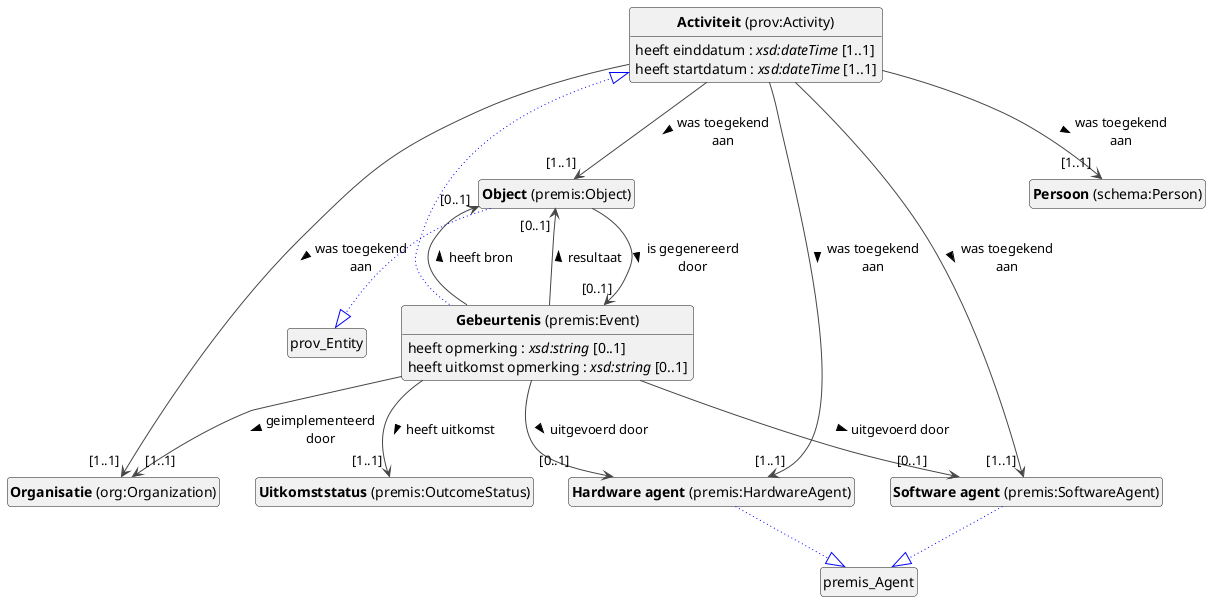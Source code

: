 @startuml
!theme vibrant
skinparam classFontSize 14
!define LIGHTORANGE
skinparam componentStyle uml2
skinparam wrapMessageWidth 100
' skinparam ArrowColor #Maroon
' Remove shadows
skinparam shadowing false
'skinparam linetype polyline
skinparam ArrowMessageAlignment left


class "<b>Activiteit</b> (prov:Activity)" as prov_Activity [[#prov%3AActivity]]
class "<b>Gebeurtenis</b> (premis:Event)" as premis_Event [[#premis%3AEvent]]
class "<b>Object</b> (premis:Object)" as premis_Object [[#premis%3AObject]]
class "<b>Organisatie</b> (org:Organization)" as org_Organization [[#org%3AOrganization]]
class "<b>Uitkomststatus</b> (premis:OutcomeStatus)" as premis_OutcomeStatus [[#premis%3AOutcomeStatus]]
class "<b>Software agent</b> (premis:SoftwareAgent)" as premis_SoftwareAgent [[#premis%3ASoftwareAgent]]
class "<b>Hardware agent</b> (premis:HardwareAgent)" as premis_HardwareAgent [[#premis%3AHardwareAgent]]
class "<b>Persoon</b> (schema:Person)" as schema_Person [[#schema%3APerson]]


prov_Activity : heeft einddatum : <i>xsd:dateTime</i> [1..1]


prov_Activity : heeft startdatum : <i>xsd:dateTime</i> [1..1]


prov_Activity --> "[1..1]" premis_Object : was toegekend aan >
prov_Activity --> "[1..1]" schema_Person : was toegekend aan >
prov_Activity --> "[1..1]" org_Organization : was toegekend aan >
prov_Activity --> "[1..1]" premis_SoftwareAgent : was toegekend aan >
prov_Activity --> "[1..1]" premis_HardwareAgent : was toegekend aan >

premis_Event --|> prov_Activity #blue;line.dotted;text:blue


premis_Event --> "[1..1]" org_Organization : geimplementeerd door >

premis_Event --> "[0..1]" premis_Object : heeft bron >
premis_Event : heeft opmerking : <i>xsd:string</i> [0..1]


premis_Event --> "[1..1]" premis_OutcomeStatus : heeft uitkomst >
premis_Event : heeft uitkomst opmerking : <i>xsd:string</i> [0..1]


premis_Event --> "[0..1]" premis_Object : resultaat >

premis_Event --> "[0..1]" premis_SoftwareAgent : uitgevoerd door >
premis_Event --> "[0..1]" premis_HardwareAgent : uitgevoerd door >

premis_Object --|> prov_Entity #blue;line.dotted;text:blue


premis_Object --> "[0..1]" premis_Event : is gegenereerd door >





premis_SoftwareAgent --|> premis_Agent #blue;line.dotted;text:blue


premis_HardwareAgent --|> premis_Agent #blue;line.dotted;text:blue





hide circle
hide methods
hide empty members
@enduml



